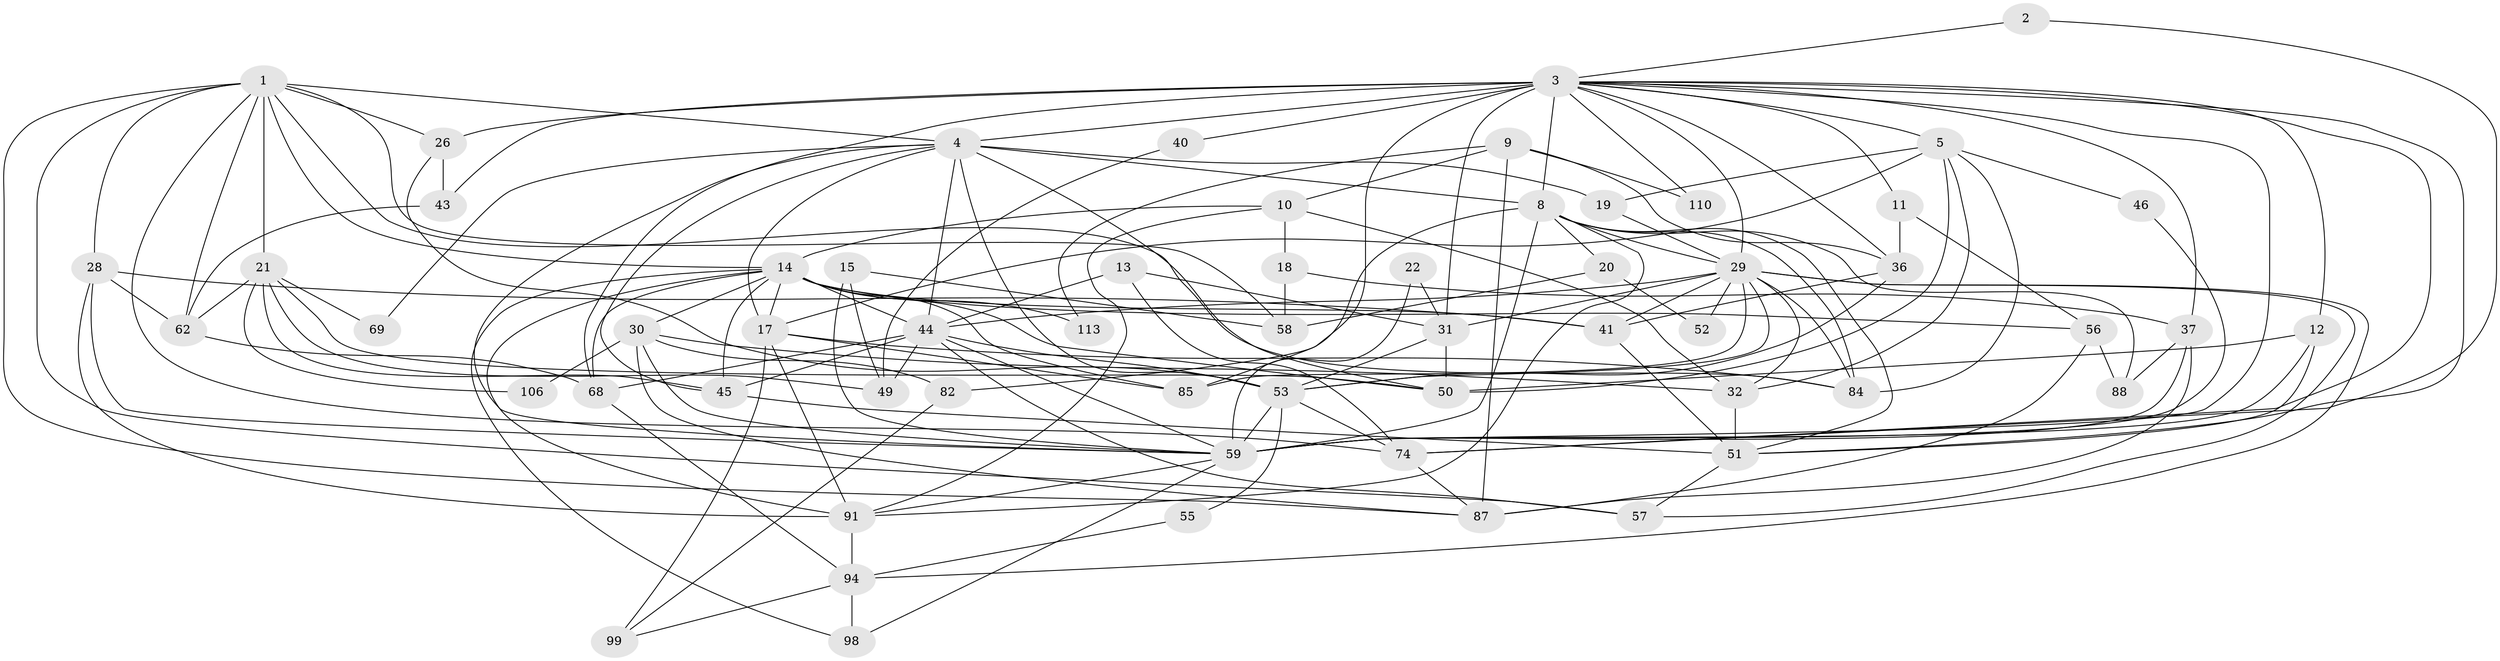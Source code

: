 // original degree distribution, {5: 0.211864406779661, 2: 0.1440677966101695, 7: 0.00847457627118644, 4: 0.288135593220339, 3: 0.2288135593220339, 6: 0.1016949152542373, 8: 0.00847457627118644, 9: 0.00847457627118644}
// Generated by graph-tools (version 1.1) at 2025/14/03/09/25 04:14:55]
// undirected, 59 vertices, 159 edges
graph export_dot {
graph [start="1"]
  node [color=gray90,style=filled];
  1 [super="+38+16+6"];
  2;
  3 [super="+118+95+34+33"];
  4 [super="+42+75+25"];
  5 [super="+7+72"];
  8 [super="+24"];
  9;
  10;
  11;
  12;
  13;
  14 [super="+102+35"];
  15;
  17 [super="+27+23"];
  18;
  19;
  20;
  21 [super="+60+39"];
  22;
  26 [super="+115"];
  28;
  29 [super="+54+77+73"];
  30 [super="+112+83"];
  31 [super="+64"];
  32;
  36;
  37;
  40;
  41 [super="+80"];
  43 [super="+48"];
  44 [super="+111"];
  45;
  46;
  49;
  50 [super="+81+67"];
  51 [super="+89"];
  52;
  53 [super="+66+114+92"];
  55;
  56;
  57 [super="+100"];
  58 [super="+105"];
  59 [super="+61+65"];
  62 [super="+63"];
  68 [super="+104+109"];
  69;
  74 [super="+90"];
  82;
  84;
  85;
  87 [super="+93"];
  88;
  91 [super="+108"];
  94;
  98;
  99;
  106;
  110;
  113;
  1 -- 84;
  1 -- 87;
  1 -- 28;
  1 -- 62;
  1 -- 4;
  1 -- 21 [weight=2];
  1 -- 58;
  1 -- 74;
  1 -- 57;
  1 -- 26;
  1 -- 14;
  2 -- 3;
  2 -- 74;
  3 -- 59;
  3 -- 4 [weight=2];
  3 -- 29;
  3 -- 85;
  3 -- 11;
  3 -- 110;
  3 -- 74;
  3 -- 68 [weight=3];
  3 -- 36;
  3 -- 37;
  3 -- 40;
  3 -- 43;
  3 -- 12;
  3 -- 26;
  3 -- 8 [weight=2];
  3 -- 51;
  3 -- 31;
  3 -- 5;
  4 -- 69;
  4 -- 44;
  4 -- 17;
  4 -- 19;
  4 -- 45;
  4 -- 59;
  4 -- 50;
  4 -- 8;
  4 -- 53;
  5 -- 32;
  5 -- 19;
  5 -- 84;
  5 -- 50;
  5 -- 17 [weight=2];
  5 -- 46;
  8 -- 84;
  8 -- 51;
  8 -- 82;
  8 -- 29;
  8 -- 20;
  8 -- 59 [weight=2];
  8 -- 91;
  8 -- 88;
  9 -- 36;
  9 -- 10;
  9 -- 110;
  9 -- 113;
  9 -- 87;
  10 -- 18;
  10 -- 32;
  10 -- 91;
  10 -- 14;
  11 -- 36;
  11 -- 56;
  12 -- 59;
  12 -- 51;
  12 -- 50;
  13 -- 31;
  13 -- 44;
  13 -- 74;
  14 -- 50;
  14 -- 113;
  14 -- 44;
  14 -- 45;
  14 -- 91;
  14 -- 68;
  14 -- 17 [weight=2];
  14 -- 98;
  14 -- 41;
  14 -- 85;
  14 -- 56;
  14 -- 30;
  15 -- 49;
  15 -- 59;
  15 -- 58;
  17 -- 84 [weight=2];
  17 -- 91;
  17 -- 99;
  17 -- 85;
  18 -- 37;
  18 -- 58 [weight=2];
  19 -- 29;
  20 -- 58;
  20 -- 52;
  21 -- 49;
  21 -- 106;
  21 -- 45;
  21 -- 62;
  21 -- 50;
  21 -- 69;
  22 -- 31;
  22 -- 59;
  26 -- 53;
  26 -- 43;
  28 -- 91;
  28 -- 41;
  28 -- 59;
  28 -- 62;
  29 -- 32;
  29 -- 85;
  29 -- 44;
  29 -- 31;
  29 -- 53;
  29 -- 52;
  29 -- 84;
  29 -- 41;
  29 -- 94;
  29 -- 57;
  30 -- 32;
  30 -- 82;
  30 -- 87;
  30 -- 106;
  30 -- 59;
  31 -- 50 [weight=2];
  31 -- 53;
  32 -- 51;
  36 -- 41;
  36 -- 53;
  37 -- 88;
  37 -- 87;
  37 -- 59;
  40 -- 49;
  41 -- 51;
  43 -- 62;
  44 -- 68;
  44 -- 45;
  44 -- 49;
  44 -- 57;
  44 -- 59;
  44 -- 53 [weight=2];
  45 -- 51;
  46 -- 59;
  51 -- 57;
  53 -- 74;
  53 -- 55;
  53 -- 59;
  55 -- 94;
  56 -- 88;
  56 -- 87;
  59 -- 91;
  59 -- 98;
  62 -- 68;
  68 -- 94;
  74 -- 87;
  82 -- 99;
  91 -- 94;
  94 -- 98;
  94 -- 99;
}
